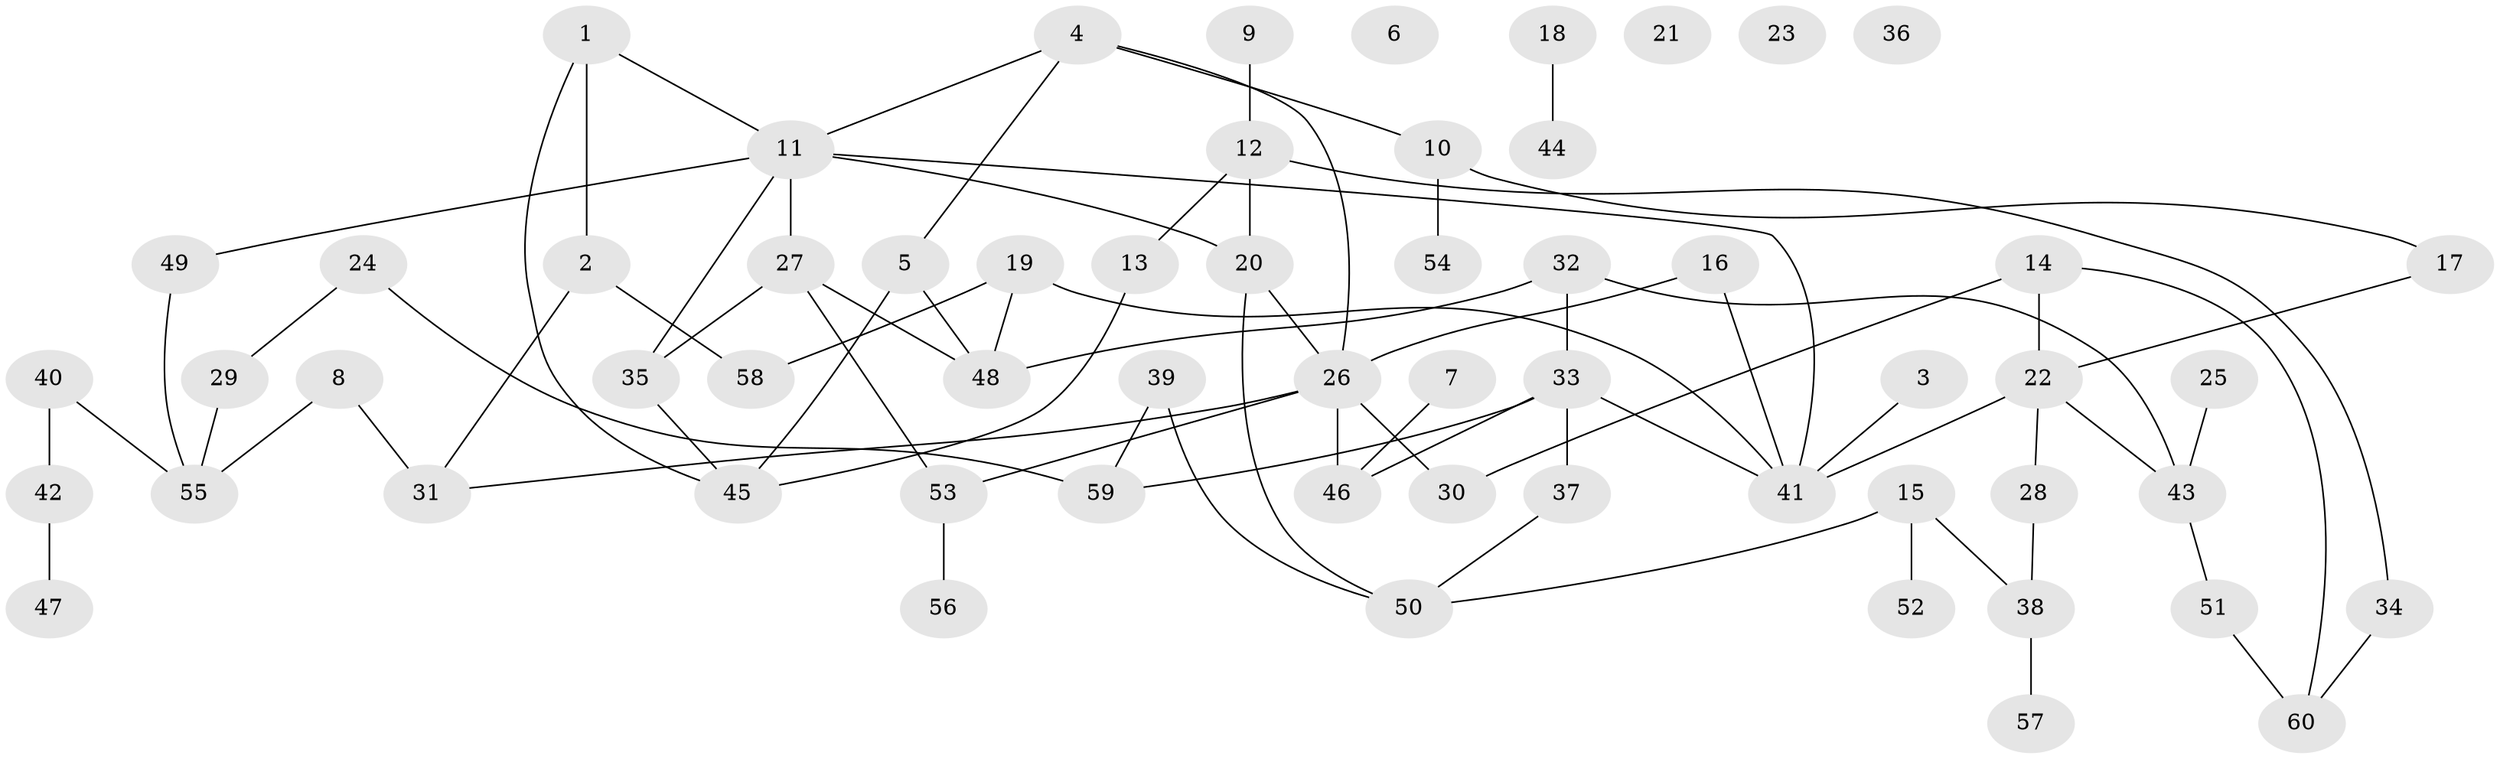 // coarse degree distribution, {4: 0.15789473684210525, 3: 0.3157894736842105, 5: 0.05263157894736842, 2: 0.2631578947368421, 6: 0.10526315789473684, 10: 0.05263157894736842, 1: 0.05263157894736842}
// Generated by graph-tools (version 1.1) at 2025/48/03/04/25 22:48:06]
// undirected, 60 vertices, 77 edges
graph export_dot {
  node [color=gray90,style=filled];
  1;
  2;
  3;
  4;
  5;
  6;
  7;
  8;
  9;
  10;
  11;
  12;
  13;
  14;
  15;
  16;
  17;
  18;
  19;
  20;
  21;
  22;
  23;
  24;
  25;
  26;
  27;
  28;
  29;
  30;
  31;
  32;
  33;
  34;
  35;
  36;
  37;
  38;
  39;
  40;
  41;
  42;
  43;
  44;
  45;
  46;
  47;
  48;
  49;
  50;
  51;
  52;
  53;
  54;
  55;
  56;
  57;
  58;
  59;
  60;
  1 -- 2;
  1 -- 11;
  1 -- 45;
  2 -- 31;
  2 -- 58;
  3 -- 41;
  4 -- 5;
  4 -- 10;
  4 -- 11;
  4 -- 26;
  5 -- 45;
  5 -- 48;
  7 -- 46;
  8 -- 31;
  8 -- 55;
  9 -- 12;
  10 -- 17;
  10 -- 54;
  11 -- 20;
  11 -- 27;
  11 -- 35;
  11 -- 41;
  11 -- 49;
  12 -- 13;
  12 -- 20;
  12 -- 34;
  13 -- 45;
  14 -- 22;
  14 -- 30;
  14 -- 60;
  15 -- 38;
  15 -- 50;
  15 -- 52;
  16 -- 26;
  16 -- 41;
  17 -- 22;
  18 -- 44;
  19 -- 41;
  19 -- 48;
  19 -- 58;
  20 -- 26;
  20 -- 50;
  22 -- 28;
  22 -- 41;
  22 -- 43;
  24 -- 29;
  24 -- 59;
  25 -- 43;
  26 -- 30;
  26 -- 31;
  26 -- 46;
  26 -- 53;
  27 -- 35;
  27 -- 48;
  27 -- 53;
  28 -- 38;
  29 -- 55;
  32 -- 33;
  32 -- 43;
  32 -- 48;
  33 -- 37;
  33 -- 41;
  33 -- 46;
  33 -- 59;
  34 -- 60;
  35 -- 45;
  37 -- 50;
  38 -- 57;
  39 -- 50;
  39 -- 59;
  40 -- 42;
  40 -- 55;
  42 -- 47;
  43 -- 51;
  49 -- 55;
  51 -- 60;
  53 -- 56;
}
